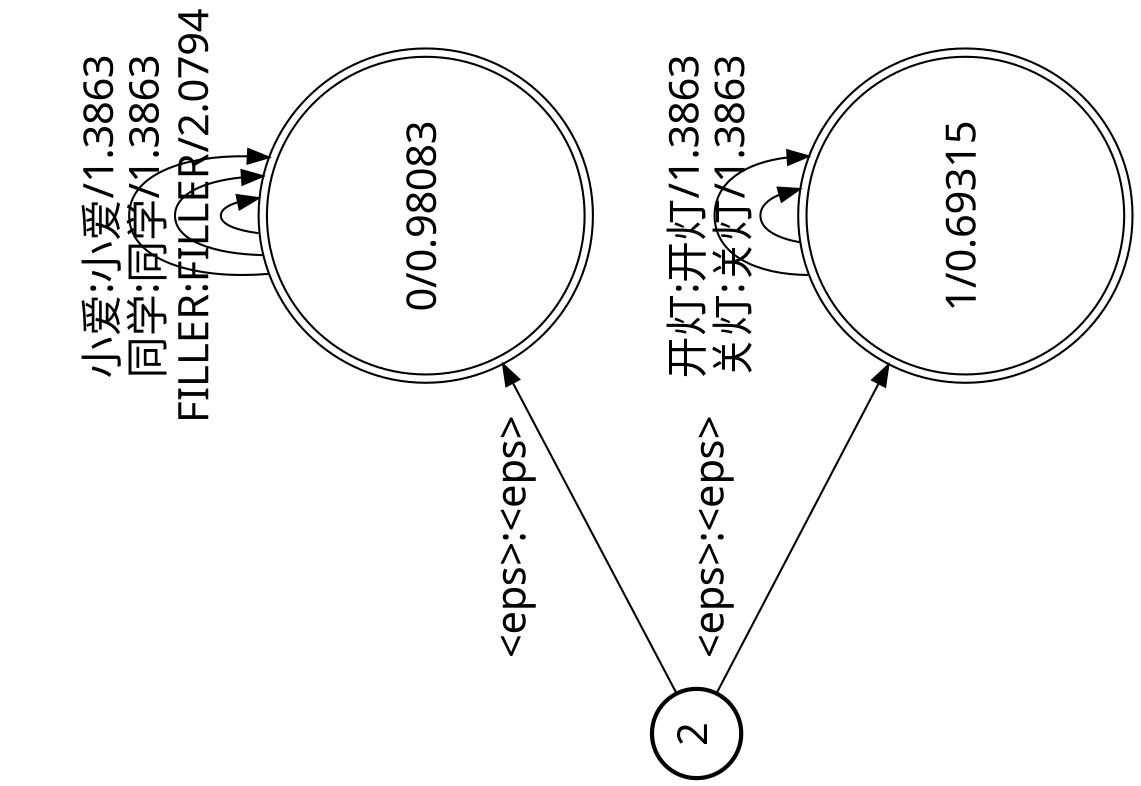 digraph FST {
rankdir = LR;
size = "8.5,11";
label = "";
center = 1;
orientation = Landscape;
ranksep = "0.4";
nodesep = "0.25";
2 [label = "2", shape = circle, style = bold, fontname="simsun.ttc",fontsize = 20]
	2 -> 0 [label = "<eps>:<eps>", fontname="simsun.ttc",fontsize = 20];
	2 -> 1 [label = "<eps>:<eps>", fontname="simsun.ttc",fontsize = 20];
0 [label = "0/0.98083", shape = doublecircle, style = solid, fontname="simsun.ttc",fontsize = 20]
	0 -> 0 [label = "FILLER:FILLER/2.0794", fontname="simsun.ttc",fontsize = 20];
	0 -> 0 [label = "同学:同学/1.3863", fontname="simsun.ttc",fontsize = 20];
	0 -> 0 [label = "小爱:小爱/1.3863", fontname="simsun.ttc",fontsize = 20];
1 [label = "1/0.69315", shape = doublecircle, style = solid, fontname="simsun.ttc",fontsize = 20]
	1 -> 1 [label = "关灯:关灯/1.3863", fontname="simsun.ttc",fontsize = 20];
	1 -> 1 [label = "开灯:开灯/1.3863", fontname="simsun.ttc",fontsize = 20];
}
